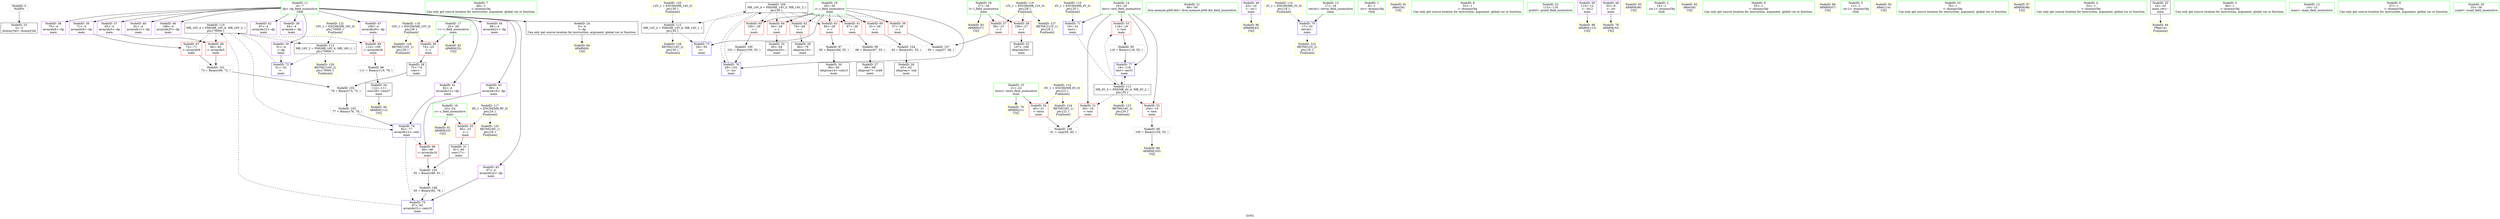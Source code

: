 digraph "SVFG" {
	label="SVFG";

	Node0x55bb66473980 [shape=record,color=grey,label="{NodeID: 0\nNullPtr}"];
	Node0x55bb66473980 -> Node0x55bb66486560[style=solid];
	Node0x55bb6648ac50 [shape=record,color=yellow,style=double,label="{NodeID: 90\nAPARM(112)\nCS[]}"];
	Node0x55bb66473b30 [shape=record,color=green,label="{NodeID: 7\n48\<--1\n\<--dummyObj\nCan only get source location for instruction, argument, global var or function.}"];
	Node0x55bb66487c50 [shape=record,color=grey,label="{NodeID: 97\n85 = Binary(84, 55, )\n}"];
	Node0x55bb66487c50 -> Node0x55bb66486b70[style=solid];
	Node0x55bb66485d80 [shape=record,color=green,label="{NodeID: 14\n19\<--20\ntest\<--test_field_insensitive\nmain\n}"];
	Node0x55bb66485d80 -> Node0x55bb66488ca0[style=solid];
	Node0x55bb66485d80 -> Node0x55bb66488d70[style=solid];
	Node0x55bb66485d80 -> Node0x55bb66488e40[style=solid];
	Node0x55bb66485d80 -> Node0x55bb66489ce0[style=solid];
	Node0x55bb66485d80 -> Node0x55bb6648a1c0[style=solid];
	Node0x55bb6648c520 [shape=record,color=grey,label="{NodeID: 104\n62 = Binary(61, 55, )\n}"];
	Node0x55bb6648c520 -> Node0x55bb66486830[style=solid];
	Node0x55bb66486360 [shape=record,color=green,label="{NodeID: 21\n49\<--50\nllvm.memset.p0i8.i64\<--llvm.memset.p0i8.i64_field_insensitive\n}"];
	Node0x55bb66490d70 [shape=record,color=black,label="{NodeID: 111\nMR_4V_3 = PHI(MR_4V_4, MR_4V_2, )\npts\{20 \}\n}"];
	Node0x55bb66490d70 -> Node0x55bb66488ca0[style=dashed];
	Node0x55bb66490d70 -> Node0x55bb66488d70[style=dashed];
	Node0x55bb66490d70 -> Node0x55bb66488e40[style=dashed];
	Node0x55bb66490d70 -> Node0x55bb6648a1c0[style=dashed];
	Node0x55bb66490d70 -> Node0x55bb664938d0[style=dashed];
	Node0x55bb664869d0 [shape=record,color=black,label="{NodeID: 28\n75\<--74\nconv\<--\nmain\n}"];
	Node0x55bb664869d0 -> Node0x55bb6648c220[style=solid];
	Node0x55bb66492a30 [shape=record,color=yellow,style=double,label="{NodeID: 118\n10V_1 = ENCHI(MR_10V_0)\npts\{26 \}\nFun[main]}"];
	Node0x55bb66492a30 -> Node0x55bb664890b0[style=dashed];
	Node0x55bb66492a30 -> Node0x55bb66493b70[style=dashed];
	Node0x55bb66486f80 [shape=record,color=purple,label="{NodeID: 35\n51\<--4\n\<--dp\nmain\n}"];
	Node0x55bb66486f80 -> Node0x55bb66489db0[style=solid];
	Node0x55bb66493a90 [shape=record,color=yellow,style=double,label="{NodeID: 125\nRETMU(8V_1)\npts\{24 \}\nFun[main]}"];
	Node0x55bb66487530 [shape=record,color=purple,label="{NodeID: 42\n87\<--4\narrayidx15\<--dp\nmain\n}"];
	Node0x55bb66488b00 [shape=record,color=purple,label="{NodeID: 49\n43\<--10\n\<--.str.1\nmain\n}"];
	Node0x55bb66488b00 -> Node0x55bb6648a430[style=solid];
	Node0x55bb664890b0 [shape=record,color=red,label="{NodeID: 56\n74\<--25\n\<--v\nmain\n}"];
	Node0x55bb664890b0 -> Node0x55bb664869d0[style=solid];
	Node0x55bb66489660 [shape=record,color=red,label="{NodeID: 63\n84\<--29\n\<--i\nmain\n}"];
	Node0x55bb66489660 -> Node0x55bb66487c50[style=solid];
	Node0x55bb66489c10 [shape=record,color=blue,label="{NodeID: 70\n17\<--32\nretval\<--\nmain\n}"];
	Node0x55bb66489c10 -> Node0x55bb66492db0[style=dashed];
	Node0x55bb6648a1c0 [shape=record,color=blue,label="{NodeID: 77\n19\<--119\ntest\<--inc31\nmain\n}"];
	Node0x55bb6648a1c0 -> Node0x55bb66490d70[style=dashed];
	Node0x55bb6648a770 [shape=record,color=yellow,style=double,label="{NodeID: 84\nAPARM(6)\nCS[]}"];
	Node0x55bb66472c20 [shape=record,color=green,label="{NodeID: 1\n8\<--1\n.str\<--dummyObj\nGlob }"];
	Node0x55bb6648ad20 [shape=record,color=yellow,style=double,label="{NodeID: 91\nARet(34)\nCS[]}"];
	Node0x55bb66473bc0 [shape=record,color=green,label="{NodeID: 8\n53\<--1\n\<--dummyObj\nCan only get source location for instruction, argument, global var or function.}"];
	Node0x55bb66487dd0 [shape=record,color=grey,label="{NodeID: 98\n105 = Binary(104, 55, )\n}"];
	Node0x55bb66487dd0 -> Node0x55bb6648ab80[style=solid];
	Node0x55bb66485e50 [shape=record,color=green,label="{NodeID: 15\n21\<--22\ntests\<--tests_field_insensitive\nmain\n}"];
	Node0x55bb66485e50 -> Node0x55bb66488f10[style=solid];
	Node0x55bb66485e50 -> Node0x55bb6648a360[style=solid];
	Node0x55bb6648c6a0 [shape=record,color=grey,label="{NodeID: 105\n92 = Binary(89, 91, )\n}"];
	Node0x55bb6648c6a0 -> Node0x55bb6648c820[style=solid];
	Node0x55bb66486460 [shape=record,color=green,label="{NodeID: 22\n115\<--116\nprintf\<--printf_field_insensitive\n}"];
	Node0x55bb66491270 [shape=record,color=black,label="{NodeID: 112\nMR_14V_2 = PHI(MR_14V_4, MR_14V_1, )\npts\{30 \}\n}"];
	Node0x55bb66491270 -> Node0x55bb66489e80[style=dashed];
	Node0x55bb66491270 -> Node0x55bb66493d30[style=dashed];
	Node0x55bb66486aa0 [shape=record,color=black,label="{NodeID: 29\n80\<--79\nidxprom10\<--\nmain\n}"];
	Node0x55bb66492b10 [shape=record,color=yellow,style=double,label="{NodeID: 119\n12V_1 = ENCHI(MR_12V_0)\npts\{28 \}\nFun[main]}"];
	Node0x55bb66492b10 -> Node0x55bb66489180[style=dashed];
	Node0x55bb66492b10 -> Node0x55bb66489250[style=dashed];
	Node0x55bb66492b10 -> Node0x55bb66493c50[style=dashed];
	Node0x55bb66487050 [shape=record,color=purple,label="{NodeID: 36\n64\<--4\narrayidx\<--dp\nmain\n}"];
	Node0x55bb66493b70 [shape=record,color=yellow,style=double,label="{NodeID: 126\nRETMU(10V_1)\npts\{26 \}\nFun[main]}"];
	Node0x55bb66487600 [shape=record,color=purple,label="{NodeID: 43\n88\<--4\narrayidx16\<--dp\nmain\n}"];
	Node0x55bb66487600 -> Node0x55bb66489a70[style=solid];
	Node0x55bb66488bd0 [shape=record,color=purple,label="{NodeID: 50\n113\<--12\n\<--.str.2\nmain\n}"];
	Node0x55bb66488bd0 -> Node0x55bb6648aab0[style=solid];
	Node0x55bb66489180 [shape=record,color=red,label="{NodeID: 57\n58\<--27\n\<--l\nmain\n}"];
	Node0x55bb66489180 -> Node0x55bb6648c9a0[style=solid];
	Node0x55bb66489730 [shape=record,color=red,label="{NodeID: 64\n94\<--29\n\<--i\nmain\n}"];
	Node0x55bb66489730 -> Node0x55bb66486d10[style=solid];
	Node0x55bb66489ce0 [shape=record,color=blue,label="{NodeID: 71\n19\<--32\ntest\<--\nmain\n}"];
	Node0x55bb66489ce0 -> Node0x55bb66490d70[style=dashed];
	Node0x55bb6648a290 [shape=record,color=yellow,style=double,label="{NodeID: 78\nAPARM(33)\nCS[]}"];
	Node0x55bb6648a840 [shape=record,color=yellow,style=double,label="{NodeID: 85\nAPARM(46)\nCS[]}"];
	Node0x55bb66472720 [shape=record,color=green,label="{NodeID: 2\n10\<--1\n.str.1\<--dummyObj\nGlob }"];
	Node0x55bb6648adb0 [shape=record,color=yellow,style=double,label="{NodeID: 92\nARet(44)\nCS[]}"];
	Node0x55bb66485150 [shape=record,color=green,label="{NodeID: 9\n55\<--1\n\<--dummyObj\nCan only get source location for instruction, argument, global var or function.}"];
	Node0x55bb66487f50 [shape=record,color=grey,label="{NodeID: 99\n68 = Binary(67, 55, )\n}"];
	Node0x55bb66487f50 -> Node0x55bb66486900[style=solid];
	Node0x55bb66485f20 [shape=record,color=green,label="{NodeID: 16\n23\<--24\nc\<--c_field_insensitive\nmain\n}"];
	Node0x55bb66485f20 -> Node0x55bb66488fe0[style=solid];
	Node0x55bb66485f20 -> Node0x55bb6648a500[style=solid];
	Node0x55bb6648c820 [shape=record,color=grey,label="{NodeID: 106\n93 = Binary(92, 78, )\n}"];
	Node0x55bb6648c820 -> Node0x55bb6648a020[style=solid];
	Node0x55bb66486560 [shape=record,color=black,label="{NodeID: 23\n2\<--3\ndummyVal\<--dummyVal\n}"];
	Node0x55bb66491770 [shape=record,color=black,label="{NodeID: 113\nMR_16V_2 = PHI(MR_16V_4, MR_16V_1, )\npts\{70000 \}\n}"];
	Node0x55bb66491770 -> Node0x55bb66489db0[style=dashed];
	Node0x55bb66491770 -> Node0x55bb66493e40[style=dashed];
	Node0x55bb66486b70 [shape=record,color=black,label="{NodeID: 30\n86\<--85\nidxprom14\<--sub13\nmain\n}"];
	Node0x55bb66492bf0 [shape=record,color=yellow,style=double,label="{NodeID: 120\n14V_1 = ENCHI(MR_14V_0)\npts\{30 \}\nFun[main]}"];
	Node0x55bb66492bf0 -> Node0x55bb66491270[style=dashed];
	Node0x55bb66487120 [shape=record,color=purple,label="{NodeID: 37\n65\<--4\narrayidx5\<--dp\nmain\n}"];
	Node0x55bb66487120 -> Node0x55bb664898d0[style=solid];
	Node0x55bb66493c50 [shape=record,color=yellow,style=double,label="{NodeID: 127\nRETMU(12V_1)\npts\{28 \}\nFun[main]}"];
	Node0x55bb664876d0 [shape=record,color=purple,label="{NodeID: 44\n96\<--4\narrayidx21\<--dp\nmain\n}"];
	Node0x55bb66488ca0 [shape=record,color=red,label="{NodeID: 51\n39\<--19\n\<--test\nmain\n}"];
	Node0x55bb66488ca0 -> Node0x55bb6648cb20[style=solid];
	Node0x55bb66489250 [shape=record,color=red,label="{NodeID: 58\n106\<--27\n\<--l\nmain\n}"];
	Node0x55bb66489250 -> Node0x55bb66486de0[style=solid];
	Node0x55bb66489800 [shape=record,color=red,label="{NodeID: 65\n100\<--29\n\<--i\nmain\n}"];
	Node0x55bb66489800 -> Node0x55bb664880d0[style=solid];
	Node0x55bb66489db0 [shape=record,color=blue,label="{NodeID: 72\n51\<--53\n\<--\nmain\n}"];
	Node0x55bb66489db0 -> Node0x55bb66490870[style=dashed];
	Node0x55bb6648a360 [shape=record,color=yellow,style=double,label="{NodeID: 79\nAPARM(21)\nCS[]}"];
	Node0x55bb6648a910 [shape=record,color=yellow,style=double,label="{NodeID: 86\nAPARM(47)\nCS[]}"];
	Node0x55bb66484e10 [shape=record,color=green,label="{NodeID: 3\n12\<--1\n.str.2\<--dummyObj\nGlob }"];
	Node0x55bb6648ae40 [shape=record,color=yellow,style=double,label="{NodeID: 93\nARet(114)\nCS[]}"];
	Node0x55bb66485220 [shape=record,color=green,label="{NodeID: 10\n78\<--1\n\<--dummyObj\nCan only get source location for instruction, argument, global var or function.}"];
	Node0x55bb664880d0 [shape=record,color=grey,label="{NodeID: 100\n101 = Binary(100, 55, )\n}"];
	Node0x55bb664880d0 -> Node0x55bb6648a0f0[style=solid];
	Node0x55bb66485ff0 [shape=record,color=green,label="{NodeID: 17\n25\<--26\nv\<--v_field_insensitive\nmain\n}"];
	Node0x55bb66485ff0 -> Node0x55bb664890b0[style=solid];
	Node0x55bb66485ff0 -> Node0x55bb6648a5d0[style=solid];
	Node0x55bb6648c9a0 [shape=record,color=grey,label="{NodeID: 107\n59 = cmp(57, 58, )\n}"];
	Node0x55bb66486660 [shape=record,color=black,label="{NodeID: 24\n6\<--4\n\<--dp\nCan only get source location for instruction, argument, global var or function.}"];
	Node0x55bb66486660 -> Node0x55bb6648a770[style=solid];
	Node0x55bb66491c70 [shape=record,color=yellow,style=double,label="{NodeID: 114\n2V_1 = ENCHI(MR_2V_0)\npts\{18 \}\nFun[main]}"];
	Node0x55bb66491c70 -> Node0x55bb66489c10[style=dashed];
	Node0x55bb66486c40 [shape=record,color=black,label="{NodeID: 31\n91\<--90\nconv17\<--\nmain\n}"];
	Node0x55bb66486c40 -> Node0x55bb6648c6a0[style=solid];
	Node0x55bb66492cd0 [shape=record,color=yellow,style=double,label="{NodeID: 121\n16V_1 = ENCHI(MR_16V_0)\npts\{70000 \}\nFun[main]}"];
	Node0x55bb66492cd0 -> Node0x55bb66491770[style=dashed];
	Node0x55bb664871f0 [shape=record,color=purple,label="{NodeID: 38\n70\<--4\narrayidx8\<--dp\nmain\n}"];
	Node0x55bb66493d30 [shape=record,color=yellow,style=double,label="{NodeID: 128\nRETMU(14V_2)\npts\{30 \}\nFun[main]}"];
	Node0x55bb664877a0 [shape=record,color=purple,label="{NodeID: 45\n97\<--4\narrayidx22\<--dp\nmain\n}"];
	Node0x55bb664877a0 -> Node0x55bb6648a020[style=solid];
	Node0x55bb66488d70 [shape=record,color=red,label="{NodeID: 52\n104\<--19\n\<--test\nmain\n}"];
	Node0x55bb66488d70 -> Node0x55bb66487dd0[style=solid];
	Node0x55bb66489320 [shape=record,color=red,label="{NodeID: 59\n57\<--29\n\<--i\nmain\n}"];
	Node0x55bb66489320 -> Node0x55bb6648c9a0[style=solid];
	Node0x55bb664898d0 [shape=record,color=red,label="{NodeID: 66\n66\<--65\n\<--arrayidx5\nmain\n}"];
	Node0x55bb664898d0 -> Node0x55bb6648c0a0[style=solid];
	Node0x55bb66489e80 [shape=record,color=blue,label="{NodeID: 73\n29\<--55\ni\<--\nmain\n}"];
	Node0x55bb66489e80 -> Node0x55bb66490370[style=dashed];
	Node0x55bb6648a430 [shape=record,color=yellow,style=double,label="{NodeID: 80\nAPARM(43)\nCS[]}"];
	Node0x55bb6648a9e0 [shape=record,color=yellow,style=double,label="{NodeID: 87\nAPARM(48)\nCS[]}"];
	Node0x55bb66484ea0 [shape=record,color=green,label="{NodeID: 4\n32\<--1\n\<--dummyObj\nCan only get source location for instruction, argument, global var or function.}"];
	Node0x55bb6648aed0 [shape=record,color=yellow,style=double,label="{NodeID: 94\nFRet(16)\nFun[main]}"];
	Node0x55bb664852f0 [shape=record,color=green,label="{NodeID: 11\n4\<--7\ndp\<--dp_field_insensitive\nGlob }"];
	Node0x55bb664852f0 -> Node0x55bb66486660[style=solid];
	Node0x55bb664852f0 -> Node0x55bb66486f80[style=solid];
	Node0x55bb664852f0 -> Node0x55bb66487050[style=solid];
	Node0x55bb664852f0 -> Node0x55bb66487120[style=solid];
	Node0x55bb664852f0 -> Node0x55bb664871f0[style=solid];
	Node0x55bb664852f0 -> Node0x55bb664872c0[style=solid];
	Node0x55bb664852f0 -> Node0x55bb66487390[style=solid];
	Node0x55bb664852f0 -> Node0x55bb66487460[style=solid];
	Node0x55bb664852f0 -> Node0x55bb66487530[style=solid];
	Node0x55bb664852f0 -> Node0x55bb66487600[style=solid];
	Node0x55bb664852f0 -> Node0x55bb664876d0[style=solid];
	Node0x55bb664852f0 -> Node0x55bb664877a0[style=solid];
	Node0x55bb664852f0 -> Node0x55bb66487870[style=solid];
	Node0x55bb664852f0 -> Node0x55bb66487940[style=solid];
	Node0x55bb6648c0a0 [shape=record,color=grey,label="{NodeID: 101\n73 = Binary(66, 72, )\n}"];
	Node0x55bb6648c0a0 -> Node0x55bb6648c220[style=solid];
	Node0x55bb664860c0 [shape=record,color=green,label="{NodeID: 18\n27\<--28\nl\<--l_field_insensitive\nmain\n}"];
	Node0x55bb664860c0 -> Node0x55bb66489180[style=solid];
	Node0x55bb664860c0 -> Node0x55bb66489250[style=solid];
	Node0x55bb664860c0 -> Node0x55bb6648a6a0[style=solid];
	Node0x55bb6648cb20 [shape=record,color=grey,label="{NodeID: 108\n41 = cmp(39, 40, )\n}"];
	Node0x55bb66486760 [shape=record,color=black,label="{NodeID: 25\n16\<--32\nmain_ret\<--\nmain\n}"];
	Node0x55bb66486760 -> Node0x55bb6648aed0[style=solid];
	Node0x55bb66492790 [shape=record,color=yellow,style=double,label="{NodeID: 115\n4V_1 = ENCHI(MR_4V_0)\npts\{20 \}\nFun[main]}"];
	Node0x55bb66492790 -> Node0x55bb66489ce0[style=dashed];
	Node0x55bb66486d10 [shape=record,color=black,label="{NodeID: 32\n95\<--94\nidxprom20\<--\nmain\n}"];
	Node0x55bb66492db0 [shape=record,color=yellow,style=double,label="{NodeID: 122\nRETMU(2V_2)\npts\{18 \}\nFun[main]}"];
	Node0x55bb664872c0 [shape=record,color=purple,label="{NodeID: 39\n71\<--4\narrayidx9\<--dp\nmain\n}"];
	Node0x55bb664872c0 -> Node0x55bb664899a0[style=solid];
	Node0x55bb66493e40 [shape=record,color=yellow,style=double,label="{NodeID: 129\nRETMU(16V_2)\npts\{70000 \}\nFun[main]}"];
	Node0x55bb66487870 [shape=record,color=purple,label="{NodeID: 46\n108\<--4\narrayidx25\<--dp\nmain\n}"];
	Node0x55bb66488e40 [shape=record,color=red,label="{NodeID: 53\n118\<--19\n\<--test\nmain\n}"];
	Node0x55bb66488e40 -> Node0x55bb6648af90[style=solid];
	Node0x55bb664893f0 [shape=record,color=red,label="{NodeID: 60\n61\<--29\n\<--i\nmain\n}"];
	Node0x55bb664893f0 -> Node0x55bb6648c520[style=solid];
	Node0x55bb664899a0 [shape=record,color=red,label="{NodeID: 67\n72\<--71\n\<--arrayidx9\nmain\n}"];
	Node0x55bb664899a0 -> Node0x55bb6648c0a0[style=solid];
	Node0x55bb66489f50 [shape=record,color=blue,label="{NodeID: 74\n82\<--77\narrayidx12\<--rem\nmain\n}"];
	Node0x55bb66489f50 -> Node0x55bb66489a70[style=dashed];
	Node0x55bb66489f50 -> Node0x55bb6648a020[style=dashed];
	Node0x55bb6648a500 [shape=record,color=yellow,style=double,label="{NodeID: 81\nAPARM(23)\nCS[]}"];
	Node0x55bb6648aab0 [shape=record,color=yellow,style=double,label="{NodeID: 88\nAPARM(113)\nCS[]}"];
	Node0x55bb66473a10 [shape=record,color=green,label="{NodeID: 5\n46\<--1\n\<--dummyObj\nCan only get source location for instruction, argument, global var or function.}"];
	Node0x55bb6648af90 [shape=record,color=grey,label="{NodeID: 95\n119 = Binary(118, 55, )\n}"];
	Node0x55bb6648af90 -> Node0x55bb6648a1c0[style=solid];
	Node0x55bb66485bb0 [shape=record,color=green,label="{NodeID: 12\n14\<--15\nmain\<--main_field_insensitive\n}"];
	Node0x55bb6648c220 [shape=record,color=grey,label="{NodeID: 102\n76 = Binary(73, 75, )\n}"];
	Node0x55bb6648c220 -> Node0x55bb6648c3a0[style=solid];
	Node0x55bb66486190 [shape=record,color=green,label="{NodeID: 19\n29\<--30\ni\<--i_field_insensitive\nmain\n}"];
	Node0x55bb66486190 -> Node0x55bb66489320[style=solid];
	Node0x55bb66486190 -> Node0x55bb664893f0[style=solid];
	Node0x55bb66486190 -> Node0x55bb664894c0[style=solid];
	Node0x55bb66486190 -> Node0x55bb66489590[style=solid];
	Node0x55bb66486190 -> Node0x55bb66489660[style=solid];
	Node0x55bb66486190 -> Node0x55bb66489730[style=solid];
	Node0x55bb66486190 -> Node0x55bb66489800[style=solid];
	Node0x55bb66486190 -> Node0x55bb66489e80[style=solid];
	Node0x55bb66486190 -> Node0x55bb6648a0f0[style=solid];
	Node0x55bb66490370 [shape=record,color=black,label="{NodeID: 109\nMR_14V_4 = PHI(MR_14V_5, MR_14V_3, )\npts\{30 \}\n}"];
	Node0x55bb66490370 -> Node0x55bb66489320[style=dashed];
	Node0x55bb66490370 -> Node0x55bb664893f0[style=dashed];
	Node0x55bb66490370 -> Node0x55bb664894c0[style=dashed];
	Node0x55bb66490370 -> Node0x55bb66489590[style=dashed];
	Node0x55bb66490370 -> Node0x55bb66489660[style=dashed];
	Node0x55bb66490370 -> Node0x55bb66489730[style=dashed];
	Node0x55bb66490370 -> Node0x55bb66489800[style=dashed];
	Node0x55bb66490370 -> Node0x55bb6648a0f0[style=dashed];
	Node0x55bb66490370 -> Node0x55bb66491270[style=dashed];
	Node0x55bb66486830 [shape=record,color=black,label="{NodeID: 26\n63\<--62\nidxprom\<--sub\nmain\n}"];
	Node0x55bb66492870 [shape=record,color=yellow,style=double,label="{NodeID: 116\n6V_1 = ENCHI(MR_6V_0)\npts\{22 \}\nFun[main]}"];
	Node0x55bb66492870 -> Node0x55bb66488f10[style=dashed];
	Node0x55bb66492870 -> Node0x55bb664939b0[style=dashed];
	Node0x55bb66486de0 [shape=record,color=black,label="{NodeID: 33\n107\<--106\nidxprom24\<--\nmain\n}"];
	Node0x55bb664938d0 [shape=record,color=yellow,style=double,label="{NodeID: 123\nRETMU(4V_3)\npts\{20 \}\nFun[main]}"];
	Node0x55bb66487390 [shape=record,color=purple,label="{NodeID: 40\n81\<--4\narrayidx11\<--dp\nmain\n}"];
	Node0x55bb66487940 [shape=record,color=purple,label="{NodeID: 47\n109\<--4\narrayidx26\<--dp\nmain\n}"];
	Node0x55bb66487940 -> Node0x55bb66489b40[style=solid];
	Node0x55bb66488f10 [shape=record,color=red,label="{NodeID: 54\n40\<--21\n\<--tests\nmain\n}"];
	Node0x55bb66488f10 -> Node0x55bb6648cb20[style=solid];
	Node0x55bb664894c0 [shape=record,color=red,label="{NodeID: 61\n67\<--29\n\<--i\nmain\n}"];
	Node0x55bb664894c0 -> Node0x55bb66487f50[style=solid];
	Node0x55bb66489a70 [shape=record,color=red,label="{NodeID: 68\n89\<--88\n\<--arrayidx16\nmain\n}"];
	Node0x55bb66489a70 -> Node0x55bb6648c6a0[style=solid];
	Node0x55bb6648a020 [shape=record,color=blue,label="{NodeID: 75\n97\<--93\narrayidx22\<--rem19\nmain\n}"];
	Node0x55bb6648a020 -> Node0x55bb66490870[style=dashed];
	Node0x55bb6648a5d0 [shape=record,color=yellow,style=double,label="{NodeID: 82\nAPARM(25)\nCS[]}"];
	Node0x55bb6648ab80 [shape=record,color=yellow,style=double,label="{NodeID: 89\nAPARM(105)\nCS[]}"];
	Node0x55bb66473aa0 [shape=record,color=green,label="{NodeID: 6\n47\<--1\n\<--dummyObj\nCan only get source location for instruction, argument, global var or function.}"];
	Node0x55bb66487ad0 [shape=record,color=grey,label="{NodeID: 96\n111 = Binary(110, 78, )\n}"];
	Node0x55bb66487ad0 -> Node0x55bb66486eb0[style=solid];
	Node0x55bb66485cb0 [shape=record,color=green,label="{NodeID: 13\n17\<--18\nretval\<--retval_field_insensitive\nmain\n}"];
	Node0x55bb66485cb0 -> Node0x55bb66489c10[style=solid];
	Node0x55bb6648c3a0 [shape=record,color=grey,label="{NodeID: 103\n77 = Binary(76, 78, )\n}"];
	Node0x55bb6648c3a0 -> Node0x55bb66489f50[style=solid];
	Node0x55bb66486260 [shape=record,color=green,label="{NodeID: 20\n35\<--36\nscanf\<--scanf_field_insensitive\n}"];
	Node0x55bb66490870 [shape=record,color=black,label="{NodeID: 110\nMR_16V_4 = PHI(MR_16V_6, MR_16V_3, )\npts\{70000 \}\n}"];
	Node0x55bb66490870 -> Node0x55bb664898d0[style=dashed];
	Node0x55bb66490870 -> Node0x55bb664899a0[style=dashed];
	Node0x55bb66490870 -> Node0x55bb66489b40[style=dashed];
	Node0x55bb66490870 -> Node0x55bb66489f50[style=dashed];
	Node0x55bb66490870 -> Node0x55bb66491770[style=dashed];
	Node0x55bb66486900 [shape=record,color=black,label="{NodeID: 27\n69\<--68\nidxprom7\<--sub6\nmain\n}"];
	Node0x55bb66492950 [shape=record,color=yellow,style=double,label="{NodeID: 117\n8V_1 = ENCHI(MR_8V_0)\npts\{24 \}\nFun[main]}"];
	Node0x55bb66492950 -> Node0x55bb66488fe0[style=dashed];
	Node0x55bb66492950 -> Node0x55bb66493a90[style=dashed];
	Node0x55bb66486eb0 [shape=record,color=black,label="{NodeID: 34\n112\<--111\nconv28\<--rem27\nmain\n}"];
	Node0x55bb66486eb0 -> Node0x55bb6648ac50[style=solid];
	Node0x55bb664939b0 [shape=record,color=yellow,style=double,label="{NodeID: 124\nRETMU(6V_1)\npts\{22 \}\nFun[main]}"];
	Node0x55bb66487460 [shape=record,color=purple,label="{NodeID: 41\n82\<--4\narrayidx12\<--dp\nmain\n}"];
	Node0x55bb66487460 -> Node0x55bb66489f50[style=solid];
	Node0x55bb66488a30 [shape=record,color=purple,label="{NodeID: 48\n33\<--8\n\<--.str\nmain\n}"];
	Node0x55bb66488a30 -> Node0x55bb6648a290[style=solid];
	Node0x55bb66488fe0 [shape=record,color=red,label="{NodeID: 55\n90\<--23\n\<--c\nmain\n}"];
	Node0x55bb66488fe0 -> Node0x55bb66486c40[style=solid];
	Node0x55bb66489590 [shape=record,color=red,label="{NodeID: 62\n79\<--29\n\<--i\nmain\n}"];
	Node0x55bb66489590 -> Node0x55bb66486aa0[style=solid];
	Node0x55bb66489b40 [shape=record,color=red,label="{NodeID: 69\n110\<--109\n\<--arrayidx26\nmain\n}"];
	Node0x55bb66489b40 -> Node0x55bb66487ad0[style=solid];
	Node0x55bb6648a0f0 [shape=record,color=blue,label="{NodeID: 76\n29\<--101\ni\<--inc\nmain\n}"];
	Node0x55bb6648a0f0 -> Node0x55bb66490370[style=dashed];
	Node0x55bb6648a6a0 [shape=record,color=yellow,style=double,label="{NodeID: 83\nAPARM(27)\nCS[]}"];
}
